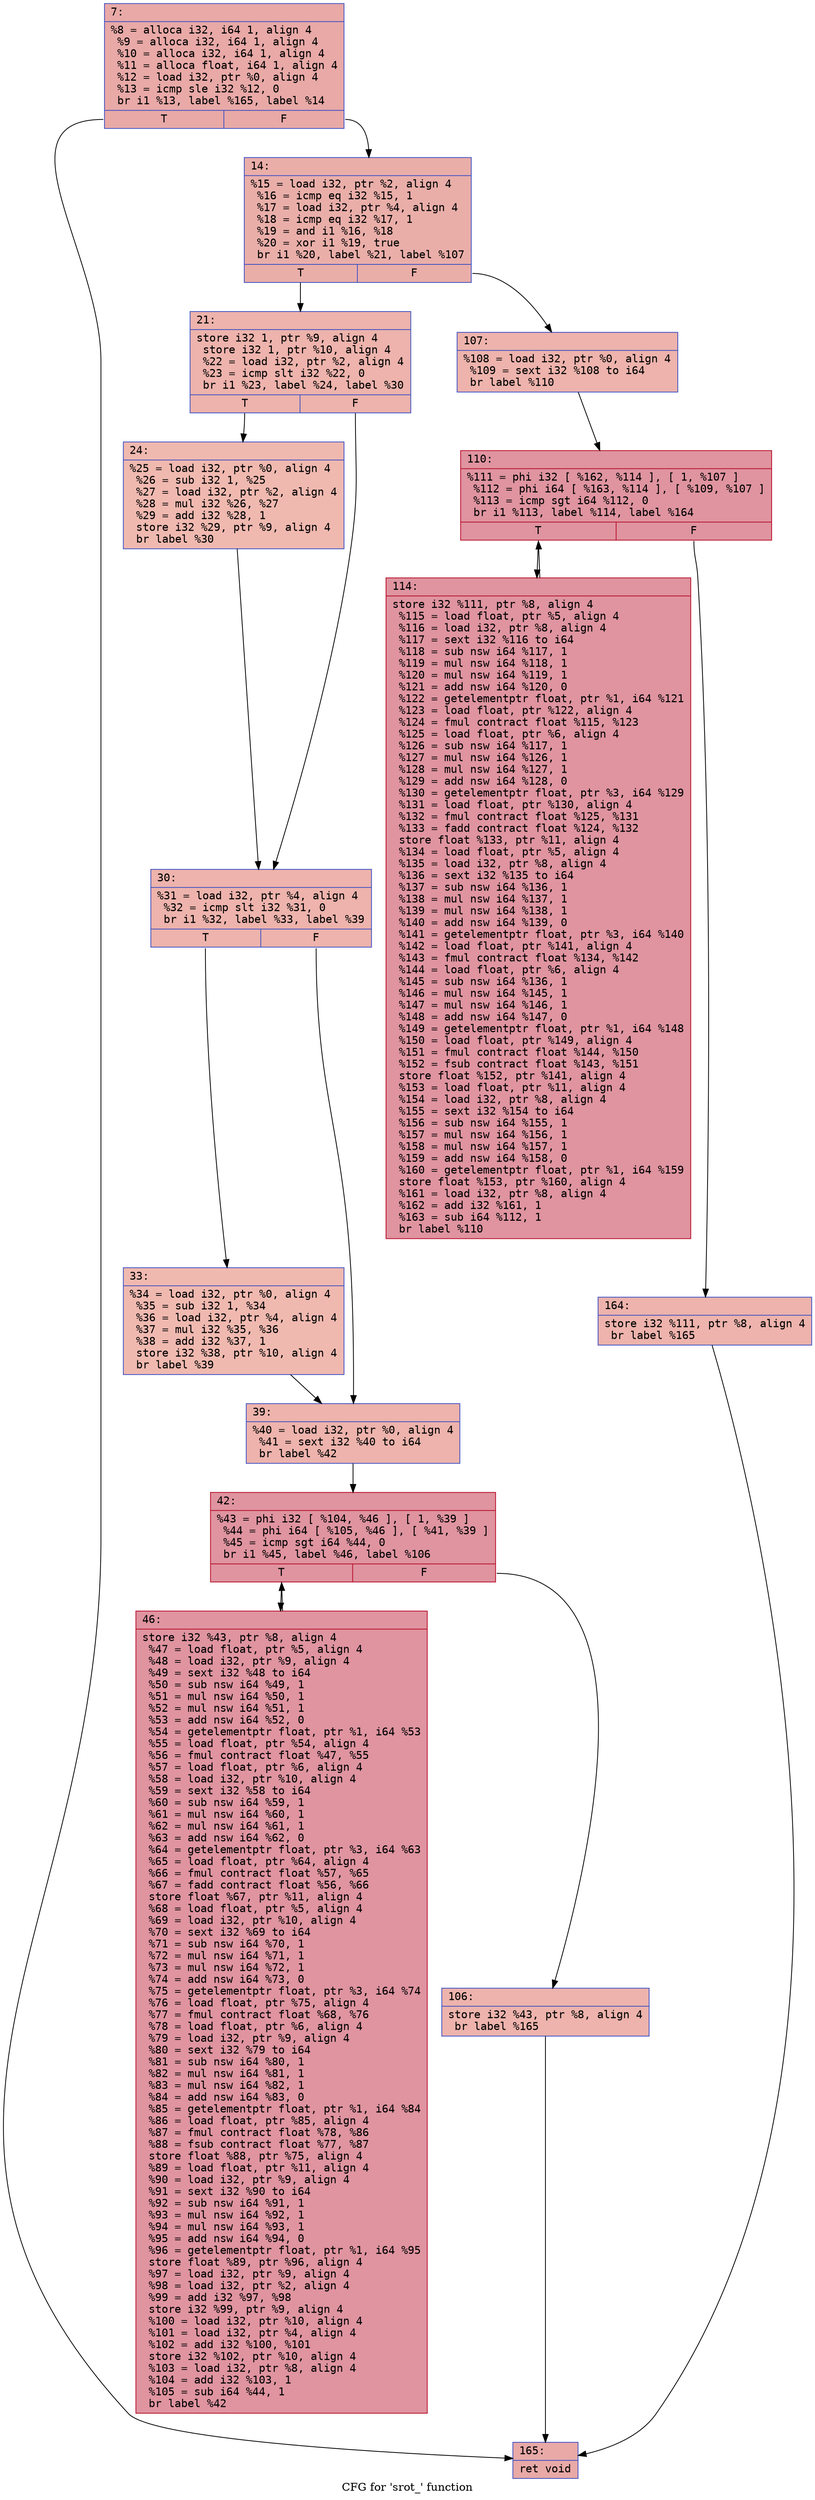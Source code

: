 digraph "CFG for 'srot_' function" {
	label="CFG for 'srot_' function";

	Node0x55ee1045f0a0 [shape=record,color="#3d50c3ff", style=filled, fillcolor="#ca3b3770" fontname="Courier",label="{7:\l|  %8 = alloca i32, i64 1, align 4\l  %9 = alloca i32, i64 1, align 4\l  %10 = alloca i32, i64 1, align 4\l  %11 = alloca float, i64 1, align 4\l  %12 = load i32, ptr %0, align 4\l  %13 = icmp sle i32 %12, 0\l  br i1 %13, label %165, label %14\l|{<s0>T|<s1>F}}"];
	Node0x55ee1045f0a0:s0 -> Node0x55ee1045f600[tooltip="7 -> 165\nProbability 50.00%" ];
	Node0x55ee1045f0a0:s1 -> Node0x55ee1045f650[tooltip="7 -> 14\nProbability 50.00%" ];
	Node0x55ee1045f650 [shape=record,color="#3d50c3ff", style=filled, fillcolor="#d0473d70" fontname="Courier",label="{14:\l|  %15 = load i32, ptr %2, align 4\l  %16 = icmp eq i32 %15, 1\l  %17 = load i32, ptr %4, align 4\l  %18 = icmp eq i32 %17, 1\l  %19 = and i1 %16, %18\l  %20 = xor i1 %19, true\l  br i1 %20, label %21, label %107\l|{<s0>T|<s1>F}}"];
	Node0x55ee1045f650:s0 -> Node0x55ee1045f860[tooltip="14 -> 21\nProbability 50.00%" ];
	Node0x55ee1045f650:s1 -> Node0x55ee10461890[tooltip="14 -> 107\nProbability 50.00%" ];
	Node0x55ee1045f860 [shape=record,color="#3d50c3ff", style=filled, fillcolor="#d6524470" fontname="Courier",label="{21:\l|  store i32 1, ptr %9, align 4\l  store i32 1, ptr %10, align 4\l  %22 = load i32, ptr %2, align 4\l  %23 = icmp slt i32 %22, 0\l  br i1 %23, label %24, label %30\l|{<s0>T|<s1>F}}"];
	Node0x55ee1045f860:s0 -> Node0x55ee10461be0[tooltip="21 -> 24\nProbability 37.50%" ];
	Node0x55ee1045f860:s1 -> Node0x55ee10461c30[tooltip="21 -> 30\nProbability 62.50%" ];
	Node0x55ee10461be0 [shape=record,color="#3d50c3ff", style=filled, fillcolor="#de614d70" fontname="Courier",label="{24:\l|  %25 = load i32, ptr %0, align 4\l  %26 = sub i32 1, %25\l  %27 = load i32, ptr %2, align 4\l  %28 = mul i32 %26, %27\l  %29 = add i32 %28, 1\l  store i32 %29, ptr %9, align 4\l  br label %30\l}"];
	Node0x55ee10461be0 -> Node0x55ee10461c30[tooltip="24 -> 30\nProbability 100.00%" ];
	Node0x55ee10461c30 [shape=record,color="#3d50c3ff", style=filled, fillcolor="#d6524470" fontname="Courier",label="{30:\l|  %31 = load i32, ptr %4, align 4\l  %32 = icmp slt i32 %31, 0\l  br i1 %32, label %33, label %39\l|{<s0>T|<s1>F}}"];
	Node0x55ee10461c30:s0 -> Node0x55ee10462200[tooltip="30 -> 33\nProbability 37.50%" ];
	Node0x55ee10461c30:s1 -> Node0x55ee10462250[tooltip="30 -> 39\nProbability 62.50%" ];
	Node0x55ee10462200 [shape=record,color="#3d50c3ff", style=filled, fillcolor="#de614d70" fontname="Courier",label="{33:\l|  %34 = load i32, ptr %0, align 4\l  %35 = sub i32 1, %34\l  %36 = load i32, ptr %4, align 4\l  %37 = mul i32 %35, %36\l  %38 = add i32 %37, 1\l  store i32 %38, ptr %10, align 4\l  br label %39\l}"];
	Node0x55ee10462200 -> Node0x55ee10462250[tooltip="33 -> 39\nProbability 100.00%" ];
	Node0x55ee10462250 [shape=record,color="#3d50c3ff", style=filled, fillcolor="#d6524470" fontname="Courier",label="{39:\l|  %40 = load i32, ptr %0, align 4\l  %41 = sext i32 %40 to i64\l  br label %42\l}"];
	Node0x55ee10462250 -> Node0x55ee10462800[tooltip="39 -> 42\nProbability 100.00%" ];
	Node0x55ee10462800 [shape=record,color="#b70d28ff", style=filled, fillcolor="#b70d2870" fontname="Courier",label="{42:\l|  %43 = phi i32 [ %104, %46 ], [ 1, %39 ]\l  %44 = phi i64 [ %105, %46 ], [ %41, %39 ]\l  %45 = icmp sgt i64 %44, 0\l  br i1 %45, label %46, label %106\l|{<s0>T|<s1>F}}"];
	Node0x55ee10462800:s0 -> Node0x55ee104628c0[tooltip="42 -> 46\nProbability 96.88%" ];
	Node0x55ee10462800:s1 -> Node0x55ee10462b20[tooltip="42 -> 106\nProbability 3.12%" ];
	Node0x55ee104628c0 [shape=record,color="#b70d28ff", style=filled, fillcolor="#b70d2870" fontname="Courier",label="{46:\l|  store i32 %43, ptr %8, align 4\l  %47 = load float, ptr %5, align 4\l  %48 = load i32, ptr %9, align 4\l  %49 = sext i32 %48 to i64\l  %50 = sub nsw i64 %49, 1\l  %51 = mul nsw i64 %50, 1\l  %52 = mul nsw i64 %51, 1\l  %53 = add nsw i64 %52, 0\l  %54 = getelementptr float, ptr %1, i64 %53\l  %55 = load float, ptr %54, align 4\l  %56 = fmul contract float %47, %55\l  %57 = load float, ptr %6, align 4\l  %58 = load i32, ptr %10, align 4\l  %59 = sext i32 %58 to i64\l  %60 = sub nsw i64 %59, 1\l  %61 = mul nsw i64 %60, 1\l  %62 = mul nsw i64 %61, 1\l  %63 = add nsw i64 %62, 0\l  %64 = getelementptr float, ptr %3, i64 %63\l  %65 = load float, ptr %64, align 4\l  %66 = fmul contract float %57, %65\l  %67 = fadd contract float %56, %66\l  store float %67, ptr %11, align 4\l  %68 = load float, ptr %5, align 4\l  %69 = load i32, ptr %10, align 4\l  %70 = sext i32 %69 to i64\l  %71 = sub nsw i64 %70, 1\l  %72 = mul nsw i64 %71, 1\l  %73 = mul nsw i64 %72, 1\l  %74 = add nsw i64 %73, 0\l  %75 = getelementptr float, ptr %3, i64 %74\l  %76 = load float, ptr %75, align 4\l  %77 = fmul contract float %68, %76\l  %78 = load float, ptr %6, align 4\l  %79 = load i32, ptr %9, align 4\l  %80 = sext i32 %79 to i64\l  %81 = sub nsw i64 %80, 1\l  %82 = mul nsw i64 %81, 1\l  %83 = mul nsw i64 %82, 1\l  %84 = add nsw i64 %83, 0\l  %85 = getelementptr float, ptr %1, i64 %84\l  %86 = load float, ptr %85, align 4\l  %87 = fmul contract float %78, %86\l  %88 = fsub contract float %77, %87\l  store float %88, ptr %75, align 4\l  %89 = load float, ptr %11, align 4\l  %90 = load i32, ptr %9, align 4\l  %91 = sext i32 %90 to i64\l  %92 = sub nsw i64 %91, 1\l  %93 = mul nsw i64 %92, 1\l  %94 = mul nsw i64 %93, 1\l  %95 = add nsw i64 %94, 0\l  %96 = getelementptr float, ptr %1, i64 %95\l  store float %89, ptr %96, align 4\l  %97 = load i32, ptr %9, align 4\l  %98 = load i32, ptr %2, align 4\l  %99 = add i32 %97, %98\l  store i32 %99, ptr %9, align 4\l  %100 = load i32, ptr %10, align 4\l  %101 = load i32, ptr %4, align 4\l  %102 = add i32 %100, %101\l  store i32 %102, ptr %10, align 4\l  %103 = load i32, ptr %8, align 4\l  %104 = add i32 %103, 1\l  %105 = sub i64 %44, 1\l  br label %42\l}"];
	Node0x55ee104628c0 -> Node0x55ee10462800[tooltip="46 -> 42\nProbability 100.00%" ];
	Node0x55ee10462b20 [shape=record,color="#3d50c3ff", style=filled, fillcolor="#d6524470" fontname="Courier",label="{106:\l|  store i32 %43, ptr %8, align 4\l  br label %165\l}"];
	Node0x55ee10462b20 -> Node0x55ee1045f600[tooltip="106 -> 165\nProbability 100.00%" ];
	Node0x55ee10461890 [shape=record,color="#3d50c3ff", style=filled, fillcolor="#d6524470" fontname="Courier",label="{107:\l|  %108 = load i32, ptr %0, align 4\l  %109 = sext i32 %108 to i64\l  br label %110\l}"];
	Node0x55ee10461890 -> Node0x55ee104634f0[tooltip="107 -> 110\nProbability 100.00%" ];
	Node0x55ee104634f0 [shape=record,color="#b70d28ff", style=filled, fillcolor="#b70d2870" fontname="Courier",label="{110:\l|  %111 = phi i32 [ %162, %114 ], [ 1, %107 ]\l  %112 = phi i64 [ %163, %114 ], [ %109, %107 ]\l  %113 = icmp sgt i64 %112, 0\l  br i1 %113, label %114, label %164\l|{<s0>T|<s1>F}}"];
	Node0x55ee104634f0:s0 -> Node0x55ee104662e0[tooltip="110 -> 114\nProbability 96.88%" ];
	Node0x55ee104634f0:s1 -> Node0x55ee10466540[tooltip="110 -> 164\nProbability 3.12%" ];
	Node0x55ee104662e0 [shape=record,color="#b70d28ff", style=filled, fillcolor="#b70d2870" fontname="Courier",label="{114:\l|  store i32 %111, ptr %8, align 4\l  %115 = load float, ptr %5, align 4\l  %116 = load i32, ptr %8, align 4\l  %117 = sext i32 %116 to i64\l  %118 = sub nsw i64 %117, 1\l  %119 = mul nsw i64 %118, 1\l  %120 = mul nsw i64 %119, 1\l  %121 = add nsw i64 %120, 0\l  %122 = getelementptr float, ptr %1, i64 %121\l  %123 = load float, ptr %122, align 4\l  %124 = fmul contract float %115, %123\l  %125 = load float, ptr %6, align 4\l  %126 = sub nsw i64 %117, 1\l  %127 = mul nsw i64 %126, 1\l  %128 = mul nsw i64 %127, 1\l  %129 = add nsw i64 %128, 0\l  %130 = getelementptr float, ptr %3, i64 %129\l  %131 = load float, ptr %130, align 4\l  %132 = fmul contract float %125, %131\l  %133 = fadd contract float %124, %132\l  store float %133, ptr %11, align 4\l  %134 = load float, ptr %5, align 4\l  %135 = load i32, ptr %8, align 4\l  %136 = sext i32 %135 to i64\l  %137 = sub nsw i64 %136, 1\l  %138 = mul nsw i64 %137, 1\l  %139 = mul nsw i64 %138, 1\l  %140 = add nsw i64 %139, 0\l  %141 = getelementptr float, ptr %3, i64 %140\l  %142 = load float, ptr %141, align 4\l  %143 = fmul contract float %134, %142\l  %144 = load float, ptr %6, align 4\l  %145 = sub nsw i64 %136, 1\l  %146 = mul nsw i64 %145, 1\l  %147 = mul nsw i64 %146, 1\l  %148 = add nsw i64 %147, 0\l  %149 = getelementptr float, ptr %1, i64 %148\l  %150 = load float, ptr %149, align 4\l  %151 = fmul contract float %144, %150\l  %152 = fsub contract float %143, %151\l  store float %152, ptr %141, align 4\l  %153 = load float, ptr %11, align 4\l  %154 = load i32, ptr %8, align 4\l  %155 = sext i32 %154 to i64\l  %156 = sub nsw i64 %155, 1\l  %157 = mul nsw i64 %156, 1\l  %158 = mul nsw i64 %157, 1\l  %159 = add nsw i64 %158, 0\l  %160 = getelementptr float, ptr %1, i64 %159\l  store float %153, ptr %160, align 4\l  %161 = load i32, ptr %8, align 4\l  %162 = add i32 %161, 1\l  %163 = sub i64 %112, 1\l  br label %110\l}"];
	Node0x55ee104662e0 -> Node0x55ee104634f0[tooltip="114 -> 110\nProbability 100.00%" ];
	Node0x55ee10466540 [shape=record,color="#3d50c3ff", style=filled, fillcolor="#d6524470" fontname="Courier",label="{164:\l|  store i32 %111, ptr %8, align 4\l  br label %165\l}"];
	Node0x55ee10466540 -> Node0x55ee1045f600[tooltip="164 -> 165\nProbability 100.00%" ];
	Node0x55ee1045f600 [shape=record,color="#3d50c3ff", style=filled, fillcolor="#ca3b3770" fontname="Courier",label="{165:\l|  ret void\l}"];
}

